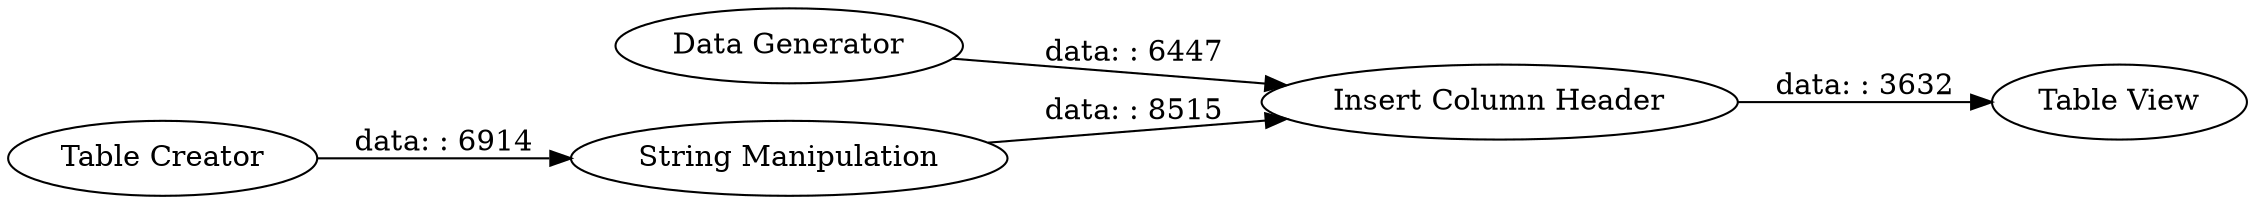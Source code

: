 digraph {
	"4357290666069477057_2" [label="Data Generator"]
	"4357290666069477057_6" [label="Table View"]
	"4357290666069477057_4" [label="String Manipulation"]
	"4357290666069477057_1" [label="Table Creator"]
	"4357290666069477057_5" [label="Insert Column Header"]
	"4357290666069477057_2" -> "4357290666069477057_5" [label="data: : 6447"]
	"4357290666069477057_5" -> "4357290666069477057_6" [label="data: : 3632"]
	"4357290666069477057_1" -> "4357290666069477057_4" [label="data: : 6914"]
	"4357290666069477057_4" -> "4357290666069477057_5" [label="data: : 8515"]
	rankdir=LR
}
